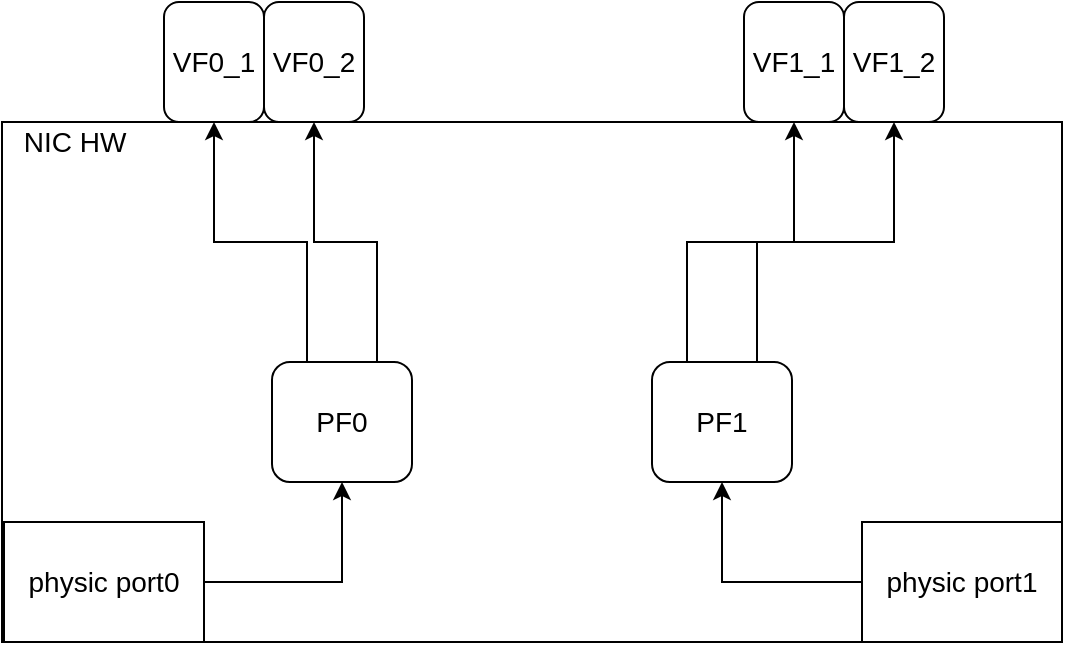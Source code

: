 <mxfile version="13.6.5">
    <diagram id="tSdRoaACyH1CY1tnSu0b" name="第 1 页">
        <mxGraphModel dx="1204" dy="800" grid="1" gridSize="10" guides="1" tooltips="1" connect="1" arrows="1" fold="1" page="1" pageScale="1" pageWidth="827" pageHeight="1169" math="0" shadow="0">
            <root>
                <mxCell id="0"/>
                <mxCell id="1" parent="0"/>
                <mxCell id="2" value="" style="rounded=0;whiteSpace=wrap;html=1;" vertex="1" parent="1">
                    <mxGeometry x="149" y="260" width="530" height="260" as="geometry"/>
                </mxCell>
                <mxCell id="3" value="&lt;font style=&quot;font-size: 14px&quot;&gt;NIC HW&lt;/font&gt;" style="text;html=1;align=center;verticalAlign=middle;resizable=0;points=[];autosize=1;" vertex="1" parent="1">
                    <mxGeometry x="150" y="260" width="70" height="20" as="geometry"/>
                </mxCell>
                <mxCell id="7" style="edgeStyle=orthogonalEdgeStyle;rounded=0;orthogonalLoop=1;jettySize=auto;html=1;exitX=1;exitY=0.5;exitDx=0;exitDy=0;entryX=0.5;entryY=1;entryDx=0;entryDy=0;" edge="1" parent="1" source="5" target="9">
                    <mxGeometry relative="1" as="geometry">
                        <mxPoint x="384" y="440" as="targetPoint"/>
                    </mxGeometry>
                </mxCell>
                <mxCell id="5" value="&lt;font style=&quot;font-size: 14px&quot;&gt;physic port0&lt;/font&gt;" style="rounded=0;whiteSpace=wrap;html=1;" vertex="1" parent="1">
                    <mxGeometry x="150" y="460" width="100" height="60" as="geometry"/>
                </mxCell>
                <mxCell id="8" style="edgeStyle=orthogonalEdgeStyle;rounded=0;orthogonalLoop=1;jettySize=auto;html=1;exitX=0;exitY=0.5;exitDx=0;exitDy=0;entryX=0.5;entryY=1;entryDx=0;entryDy=0;" edge="1" parent="1" source="6" target="10">
                    <mxGeometry relative="1" as="geometry"/>
                </mxCell>
                <mxCell id="6" value="&lt;font style=&quot;font-size: 14px&quot;&gt;physic port1&lt;/font&gt;" style="rounded=0;whiteSpace=wrap;html=1;" vertex="1" parent="1">
                    <mxGeometry x="579" y="460" width="100" height="60" as="geometry"/>
                </mxCell>
                <mxCell id="23" style="edgeStyle=orthogonalEdgeStyle;rounded=0;orthogonalLoop=1;jettySize=auto;html=1;exitX=0.25;exitY=0;exitDx=0;exitDy=0;" edge="1" parent="1" source="9" target="13">
                    <mxGeometry relative="1" as="geometry"/>
                </mxCell>
                <mxCell id="24" style="edgeStyle=orthogonalEdgeStyle;rounded=0;orthogonalLoop=1;jettySize=auto;html=1;exitX=0.75;exitY=0;exitDx=0;exitDy=0;" edge="1" parent="1" source="9" target="15">
                    <mxGeometry relative="1" as="geometry"/>
                </mxCell>
                <mxCell id="9" value="&lt;font style=&quot;font-size: 14px&quot;&gt;PF0&lt;/font&gt;" style="rounded=1;whiteSpace=wrap;html=1;" vertex="1" parent="1">
                    <mxGeometry x="284" y="380" width="70" height="60" as="geometry"/>
                </mxCell>
                <mxCell id="25" style="edgeStyle=orthogonalEdgeStyle;rounded=0;orthogonalLoop=1;jettySize=auto;html=1;exitX=0.25;exitY=0;exitDx=0;exitDy=0;" edge="1" parent="1" source="10" target="14">
                    <mxGeometry relative="1" as="geometry"/>
                </mxCell>
                <mxCell id="26" style="edgeStyle=orthogonalEdgeStyle;rounded=0;orthogonalLoop=1;jettySize=auto;html=1;exitX=0.75;exitY=0;exitDx=0;exitDy=0;" edge="1" parent="1" source="10" target="16">
                    <mxGeometry relative="1" as="geometry"/>
                </mxCell>
                <mxCell id="10" value="&lt;font style=&quot;font-size: 14px&quot;&gt;PF1&lt;/font&gt;" style="rounded=1;whiteSpace=wrap;html=1;" vertex="1" parent="1">
                    <mxGeometry x="474" y="380" width="70" height="60" as="geometry"/>
                </mxCell>
                <mxCell id="13" value="&lt;font style=&quot;font-size: 14px&quot;&gt;VF0_1&lt;/font&gt;" style="rounded=1;whiteSpace=wrap;html=1;" vertex="1" parent="1">
                    <mxGeometry x="230" y="200" width="50" height="60" as="geometry"/>
                </mxCell>
                <mxCell id="14" value="&lt;font style=&quot;font-size: 14px&quot;&gt;VF1_1&lt;/font&gt;" style="rounded=1;whiteSpace=wrap;html=1;" vertex="1" parent="1">
                    <mxGeometry x="520" y="200" width="50" height="60" as="geometry"/>
                </mxCell>
                <mxCell id="15" value="&lt;font style=&quot;font-size: 14px&quot;&gt;VF0_2&lt;/font&gt;" style="rounded=1;whiteSpace=wrap;html=1;" vertex="1" parent="1">
                    <mxGeometry x="280" y="200" width="50" height="60" as="geometry"/>
                </mxCell>
                <mxCell id="16" value="&lt;font style=&quot;font-size: 14px&quot;&gt;VF1_2&lt;/font&gt;" style="rounded=1;whiteSpace=wrap;html=1;" vertex="1" parent="1">
                    <mxGeometry x="570" y="200" width="50" height="60" as="geometry"/>
                </mxCell>
            </root>
        </mxGraphModel>
    </diagram>
</mxfile>